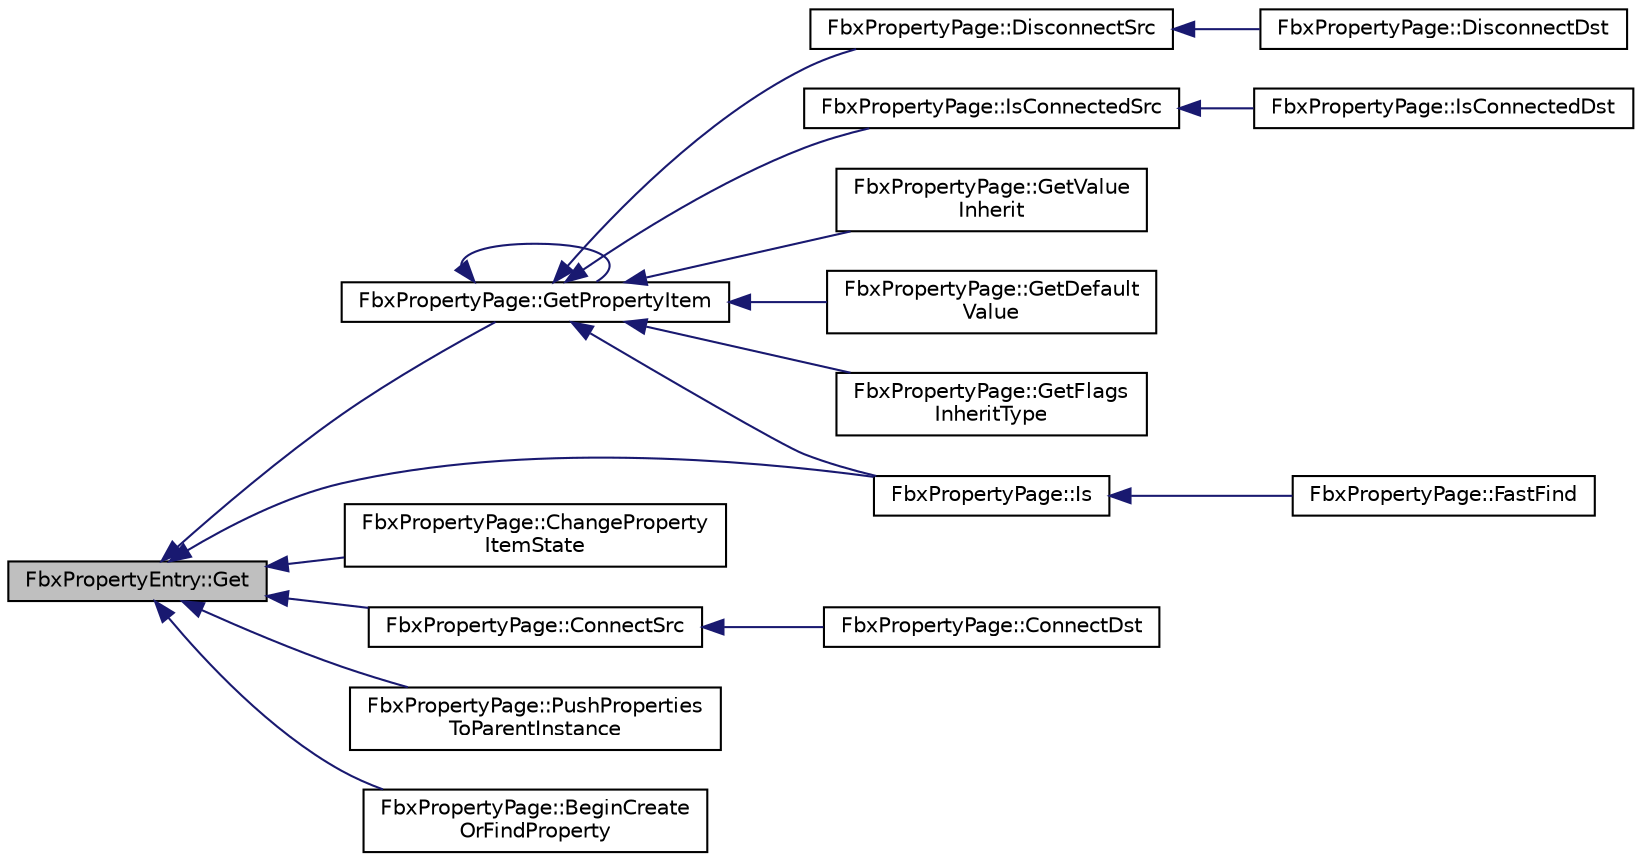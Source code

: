 digraph "FbxPropertyEntry::Get"
{
  edge [fontname="Helvetica",fontsize="10",labelfontname="Helvetica",labelfontsize="10"];
  node [fontname="Helvetica",fontsize="10",shape=record];
  rankdir="LR";
  Node12 [label="FbxPropertyEntry::Get",height=0.2,width=0.4,color="black", fillcolor="grey75", style="filled", fontcolor="black"];
  Node12 -> Node13 [dir="back",color="midnightblue",fontsize="10",style="solid",fontname="Helvetica"];
  Node13 [label="FbxPropertyPage::GetPropertyItem",height=0.2,width=0.4,color="black", fillcolor="white", style="filled",URL="$class_fbx_property_page.html#a8a4190bff3b6acdc5adda7350cd0367d"];
  Node13 -> Node13 [dir="back",color="midnightblue",fontsize="10",style="solid",fontname="Helvetica"];
  Node13 -> Node14 [dir="back",color="midnightblue",fontsize="10",style="solid",fontname="Helvetica"];
  Node14 [label="FbxPropertyPage::DisconnectSrc",height=0.2,width=0.4,color="black", fillcolor="white", style="filled",URL="$class_fbx_property_page.html#a6055899e9dc5c8ef90364aef784bc7e2"];
  Node14 -> Node15 [dir="back",color="midnightblue",fontsize="10",style="solid",fontname="Helvetica"];
  Node15 [label="FbxPropertyPage::DisconnectDst",height=0.2,width=0.4,color="black", fillcolor="white", style="filled",URL="$class_fbx_property_page.html#a1954d1f34ba38a2a4bbc208650206e22"];
  Node13 -> Node16 [dir="back",color="midnightblue",fontsize="10",style="solid",fontname="Helvetica"];
  Node16 [label="FbxPropertyPage::IsConnectedSrc",height=0.2,width=0.4,color="black", fillcolor="white", style="filled",URL="$class_fbx_property_page.html#a4760ecbd7175b14dfcd21c1e379b2d2c"];
  Node16 -> Node17 [dir="back",color="midnightblue",fontsize="10",style="solid",fontname="Helvetica"];
  Node17 [label="FbxPropertyPage::IsConnectedDst",height=0.2,width=0.4,color="black", fillcolor="white", style="filled",URL="$class_fbx_property_page.html#ac637ff1244d34adf55fe0cc16eab4085"];
  Node13 -> Node18 [dir="back",color="midnightblue",fontsize="10",style="solid",fontname="Helvetica"];
  Node18 [label="FbxPropertyPage::GetValue\lInherit",height=0.2,width=0.4,color="black", fillcolor="white", style="filled",URL="$class_fbx_property_page.html#a44e32a9788c02fdafcfdbf6e698fada2"];
  Node13 -> Node19 [dir="back",color="midnightblue",fontsize="10",style="solid",fontname="Helvetica"];
  Node19 [label="FbxPropertyPage::GetDefault\lValue",height=0.2,width=0.4,color="black", fillcolor="white", style="filled",URL="$class_fbx_property_page.html#a808492bc7526ffc1ad1abb7364cbd918"];
  Node13 -> Node20 [dir="back",color="midnightblue",fontsize="10",style="solid",fontname="Helvetica"];
  Node20 [label="FbxPropertyPage::GetFlags\lInheritType",height=0.2,width=0.4,color="black", fillcolor="white", style="filled",URL="$class_fbx_property_page.html#af6cf697779791a81c63e7acb7516229d"];
  Node13 -> Node21 [dir="back",color="midnightblue",fontsize="10",style="solid",fontname="Helvetica"];
  Node21 [label="FbxPropertyPage::Is",height=0.2,width=0.4,color="black", fillcolor="white", style="filled",URL="$class_fbx_property_page.html#a8bc4d86023cb4e9d067e2d99c9911e7f"];
  Node21 -> Node22 [dir="back",color="midnightblue",fontsize="10",style="solid",fontname="Helvetica"];
  Node22 [label="FbxPropertyPage::FastFind",height=0.2,width=0.4,color="black", fillcolor="white", style="filled",URL="$class_fbx_property_page.html#a613c04018ba60d91fa1a987070035491"];
  Node12 -> Node23 [dir="back",color="midnightblue",fontsize="10",style="solid",fontname="Helvetica"];
  Node23 [label="FbxPropertyPage::ChangeProperty\lItemState",height=0.2,width=0.4,color="black", fillcolor="white", style="filled",URL="$class_fbx_property_page.html#af61ed9031e020731756e072e5632ce29"];
  Node12 -> Node24 [dir="back",color="midnightblue",fontsize="10",style="solid",fontname="Helvetica"];
  Node24 [label="FbxPropertyPage::ConnectSrc",height=0.2,width=0.4,color="black", fillcolor="white", style="filled",URL="$class_fbx_property_page.html#a8a265cf78b10f6255f3c4796b1b10875"];
  Node24 -> Node25 [dir="back",color="midnightblue",fontsize="10",style="solid",fontname="Helvetica"];
  Node25 [label="FbxPropertyPage::ConnectDst",height=0.2,width=0.4,color="black", fillcolor="white", style="filled",URL="$class_fbx_property_page.html#a5ca4dcb646f9d547db779965dca6bd65"];
  Node12 -> Node26 [dir="back",color="midnightblue",fontsize="10",style="solid",fontname="Helvetica"];
  Node26 [label="FbxPropertyPage::PushProperties\lToParentInstance",height=0.2,width=0.4,color="black", fillcolor="white", style="filled",URL="$class_fbx_property_page.html#a37f8a46ebab50d047b190e9195af33a4"];
  Node12 -> Node27 [dir="back",color="midnightblue",fontsize="10",style="solid",fontname="Helvetica"];
  Node27 [label="FbxPropertyPage::BeginCreate\lOrFindProperty",height=0.2,width=0.4,color="black", fillcolor="white", style="filled",URL="$class_fbx_property_page.html#a13c717963c497a3cb6b4fc89a2793d8c"];
  Node12 -> Node21 [dir="back",color="midnightblue",fontsize="10",style="solid",fontname="Helvetica"];
}
